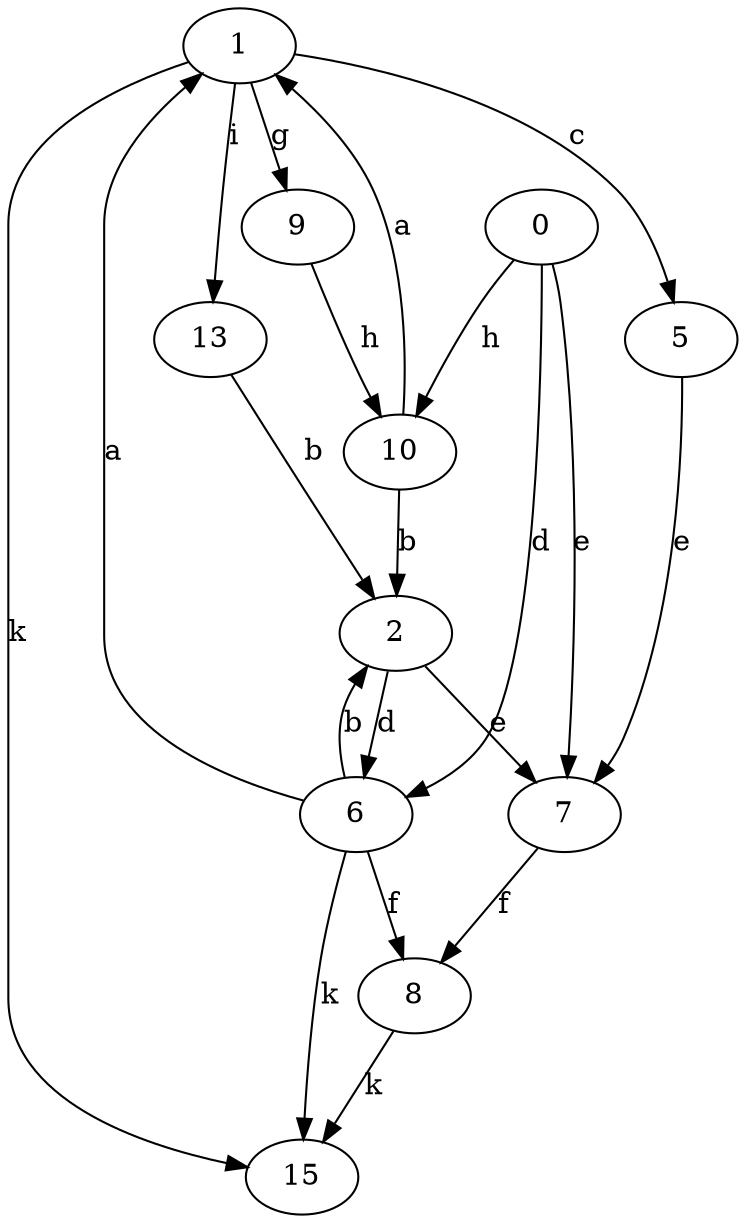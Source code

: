 strict digraph  {
1;
2;
5;
0;
6;
7;
8;
9;
10;
13;
15;
1 -> 5  [label=c];
1 -> 9  [label=g];
1 -> 13  [label=i];
1 -> 15  [label=k];
2 -> 6  [label=d];
2 -> 7  [label=e];
5 -> 7  [label=e];
0 -> 6  [label=d];
0 -> 7  [label=e];
0 -> 10  [label=h];
6 -> 1  [label=a];
6 -> 2  [label=b];
6 -> 8  [label=f];
6 -> 15  [label=k];
7 -> 8  [label=f];
8 -> 15  [label=k];
9 -> 10  [label=h];
10 -> 1  [label=a];
10 -> 2  [label=b];
13 -> 2  [label=b];
}

